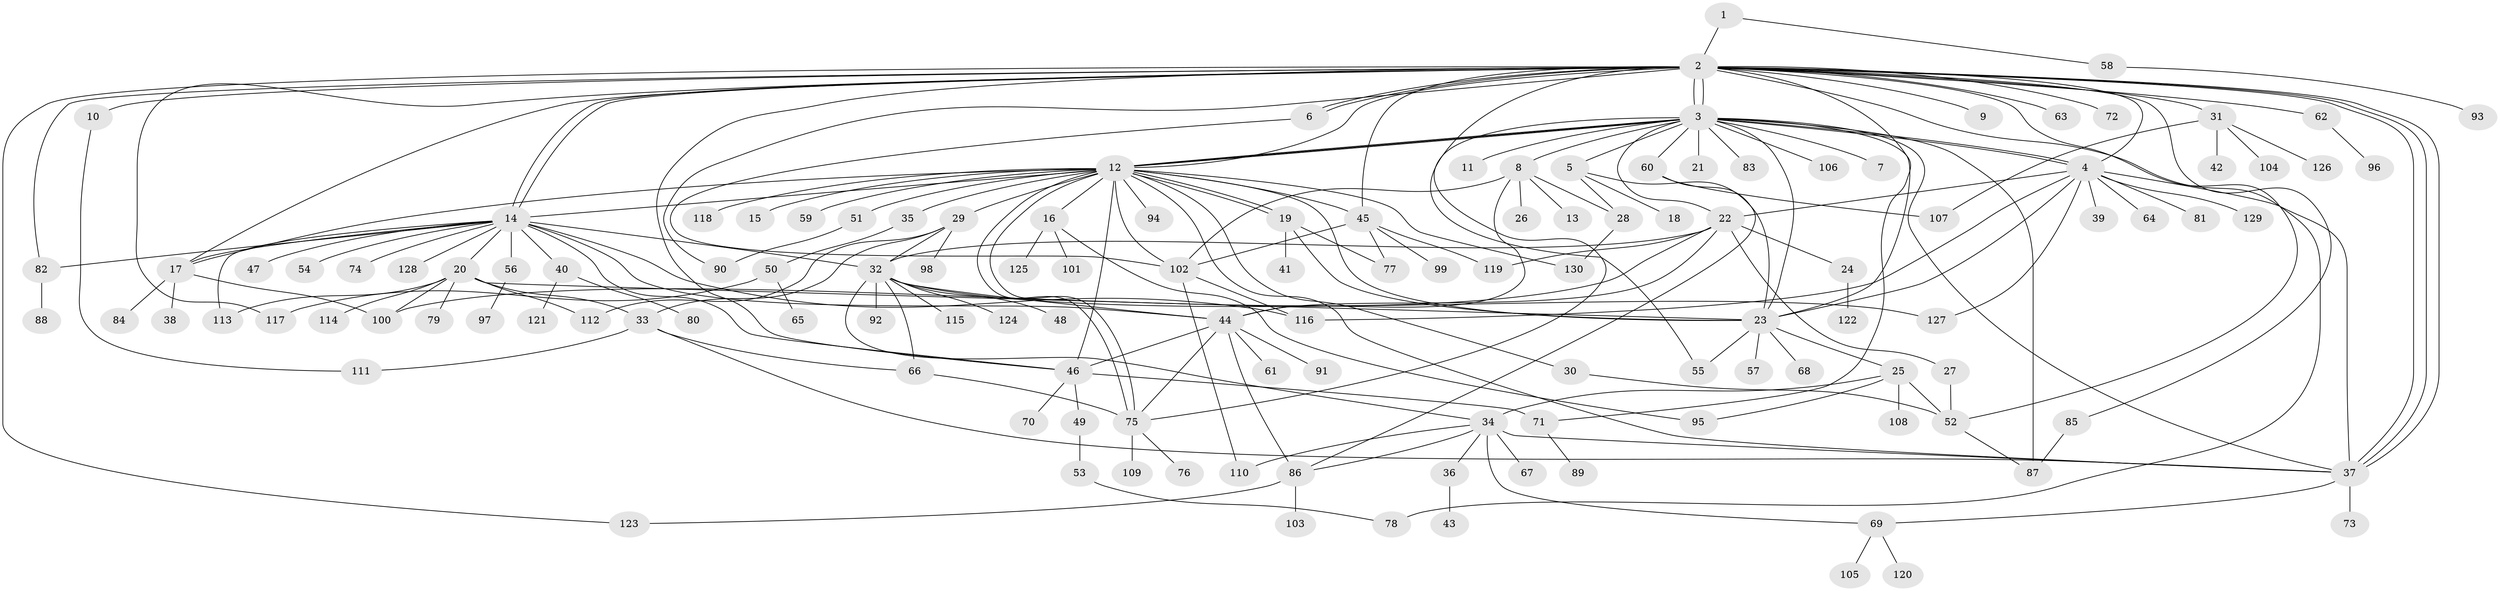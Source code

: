 // coarse degree distribution, {2: 0.21904761904761905, 37: 0.009523809523809525, 21: 0.009523809523809525, 12: 0.009523809523809525, 4: 0.047619047619047616, 3: 0.05714285714285714, 1: 0.5047619047619047, 7: 0.01904761904761905, 30: 0.009523809523809525, 14: 0.009523809523809525, 11: 0.009523809523809525, 5: 0.047619047619047616, 9: 0.009523809523809525, 6: 0.02857142857142857, 10: 0.009523809523809525}
// Generated by graph-tools (version 1.1) at 2025/41/03/06/25 10:41:46]
// undirected, 130 vertices, 204 edges
graph export_dot {
graph [start="1"]
  node [color=gray90,style=filled];
  1;
  2;
  3;
  4;
  5;
  6;
  7;
  8;
  9;
  10;
  11;
  12;
  13;
  14;
  15;
  16;
  17;
  18;
  19;
  20;
  21;
  22;
  23;
  24;
  25;
  26;
  27;
  28;
  29;
  30;
  31;
  32;
  33;
  34;
  35;
  36;
  37;
  38;
  39;
  40;
  41;
  42;
  43;
  44;
  45;
  46;
  47;
  48;
  49;
  50;
  51;
  52;
  53;
  54;
  55;
  56;
  57;
  58;
  59;
  60;
  61;
  62;
  63;
  64;
  65;
  66;
  67;
  68;
  69;
  70;
  71;
  72;
  73;
  74;
  75;
  76;
  77;
  78;
  79;
  80;
  81;
  82;
  83;
  84;
  85;
  86;
  87;
  88;
  89;
  90;
  91;
  92;
  93;
  94;
  95;
  96;
  97;
  98;
  99;
  100;
  101;
  102;
  103;
  104;
  105;
  106;
  107;
  108;
  109;
  110;
  111;
  112;
  113;
  114;
  115;
  116;
  117;
  118;
  119;
  120;
  121;
  122;
  123;
  124;
  125;
  126;
  127;
  128;
  129;
  130;
  1 -- 2;
  1 -- 58;
  2 -- 3;
  2 -- 3;
  2 -- 4;
  2 -- 6;
  2 -- 6;
  2 -- 9;
  2 -- 10;
  2 -- 12;
  2 -- 14;
  2 -- 14;
  2 -- 17;
  2 -- 23;
  2 -- 31;
  2 -- 37;
  2 -- 37;
  2 -- 37;
  2 -- 45;
  2 -- 46;
  2 -- 52;
  2 -- 55;
  2 -- 62;
  2 -- 63;
  2 -- 72;
  2 -- 78;
  2 -- 82;
  2 -- 85;
  2 -- 90;
  2 -- 117;
  2 -- 123;
  3 -- 4;
  3 -- 4;
  3 -- 5;
  3 -- 7;
  3 -- 8;
  3 -- 11;
  3 -- 12;
  3 -- 12;
  3 -- 12;
  3 -- 21;
  3 -- 22;
  3 -- 23;
  3 -- 37;
  3 -- 60;
  3 -- 71;
  3 -- 75;
  3 -- 83;
  3 -- 87;
  3 -- 106;
  4 -- 22;
  4 -- 23;
  4 -- 37;
  4 -- 39;
  4 -- 64;
  4 -- 81;
  4 -- 116;
  4 -- 127;
  4 -- 129;
  5 -- 18;
  5 -- 23;
  5 -- 28;
  6 -- 102;
  8 -- 13;
  8 -- 26;
  8 -- 28;
  8 -- 44;
  8 -- 102;
  10 -- 111;
  12 -- 14;
  12 -- 15;
  12 -- 16;
  12 -- 17;
  12 -- 19;
  12 -- 19;
  12 -- 23;
  12 -- 29;
  12 -- 30;
  12 -- 35;
  12 -- 37;
  12 -- 45;
  12 -- 46;
  12 -- 51;
  12 -- 59;
  12 -- 75;
  12 -- 75;
  12 -- 94;
  12 -- 102;
  12 -- 118;
  12 -- 130;
  14 -- 17;
  14 -- 20;
  14 -- 32;
  14 -- 40;
  14 -- 44;
  14 -- 46;
  14 -- 47;
  14 -- 54;
  14 -- 56;
  14 -- 74;
  14 -- 82;
  14 -- 113;
  14 -- 116;
  14 -- 128;
  16 -- 95;
  16 -- 101;
  16 -- 125;
  17 -- 38;
  17 -- 84;
  17 -- 100;
  19 -- 23;
  19 -- 41;
  19 -- 77;
  20 -- 23;
  20 -- 33;
  20 -- 79;
  20 -- 100;
  20 -- 112;
  20 -- 113;
  20 -- 114;
  22 -- 24;
  22 -- 27;
  22 -- 32;
  22 -- 44;
  22 -- 100;
  22 -- 119;
  23 -- 25;
  23 -- 55;
  23 -- 57;
  23 -- 68;
  24 -- 122;
  25 -- 34;
  25 -- 52;
  25 -- 95;
  25 -- 108;
  27 -- 52;
  28 -- 130;
  29 -- 32;
  29 -- 33;
  29 -- 98;
  29 -- 112;
  30 -- 52;
  31 -- 42;
  31 -- 104;
  31 -- 107;
  31 -- 126;
  32 -- 34;
  32 -- 44;
  32 -- 48;
  32 -- 66;
  32 -- 92;
  32 -- 115;
  32 -- 124;
  32 -- 127;
  33 -- 37;
  33 -- 66;
  33 -- 111;
  34 -- 36;
  34 -- 37;
  34 -- 67;
  34 -- 69;
  34 -- 86;
  34 -- 110;
  35 -- 50;
  36 -- 43;
  37 -- 69;
  37 -- 73;
  40 -- 80;
  40 -- 121;
  44 -- 46;
  44 -- 61;
  44 -- 75;
  44 -- 86;
  44 -- 91;
  45 -- 77;
  45 -- 99;
  45 -- 102;
  45 -- 119;
  46 -- 49;
  46 -- 70;
  46 -- 71;
  49 -- 53;
  50 -- 65;
  50 -- 117;
  51 -- 90;
  52 -- 87;
  53 -- 78;
  56 -- 97;
  58 -- 93;
  60 -- 86;
  60 -- 107;
  62 -- 96;
  66 -- 75;
  69 -- 105;
  69 -- 120;
  71 -- 89;
  75 -- 76;
  75 -- 109;
  82 -- 88;
  85 -- 87;
  86 -- 103;
  86 -- 123;
  102 -- 110;
  102 -- 116;
}
